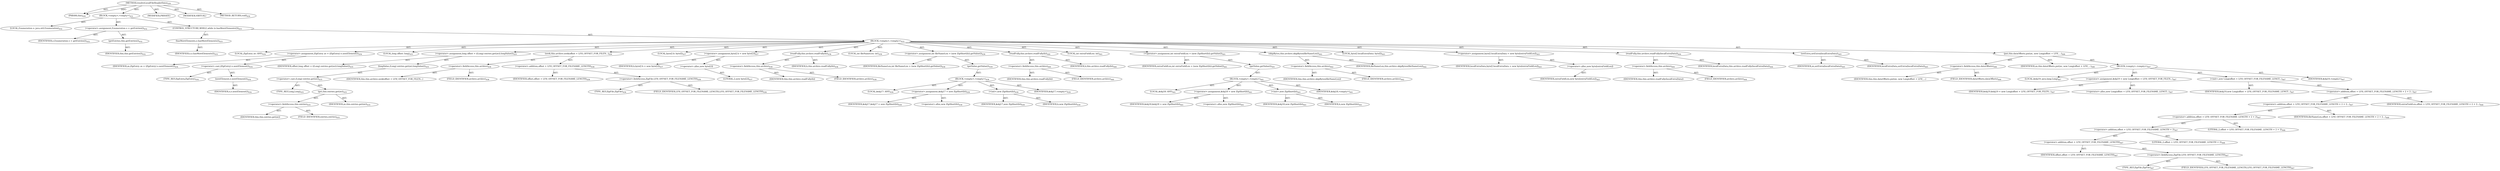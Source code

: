 digraph "resolveLocalFileHeaderData" {  
"111669149707" [label = <(METHOD,resolveLocalFileHeaderData)<SUB>430</SUB>> ]
"115964116993" [label = <(PARAM,this)<SUB>430</SUB>> ]
"25769803816" [label = <(BLOCK,&lt;empty&gt;,&lt;empty&gt;)<SUB>431</SUB>> ]
"94489280549" [label = <(LOCAL,Enumeration e: java.util.Enumeration)<SUB>432</SUB>> ]
"30064771320" [label = <(&lt;operator&gt;.assignment,Enumeration e = getEntries())<SUB>432</SUB>> ]
"68719476968" [label = <(IDENTIFIER,e,Enumeration e = getEntries())<SUB>432</SUB>> ]
"30064771321" [label = <(getEntries,this.getEntries())<SUB>432</SUB>> ]
"68719476740" [label = <(IDENTIFIER,this,this.getEntries())<SUB>432</SUB>> ]
"47244640266" [label = <(CONTROL_STRUCTURE,WHILE,while (e.hasMoreElements()))<SUB>433</SUB>> ]
"30064771322" [label = <(hasMoreElements,e.hasMoreElements())<SUB>433</SUB>> ]
"68719476969" [label = <(IDENTIFIER,e,e.hasMoreElements())<SUB>433</SUB>> ]
"25769803817" [label = <(BLOCK,&lt;empty&gt;,&lt;empty&gt;)<SUB>433</SUB>> ]
"94489280550" [label = <(LOCAL,ZipEntry ze: ANY)<SUB>434</SUB>> ]
"30064771323" [label = <(&lt;operator&gt;.assignment,ZipEntry ze = (ZipEntry) e.nextElement())<SUB>434</SUB>> ]
"68719476970" [label = <(IDENTIFIER,ze,ZipEntry ze = (ZipEntry) e.nextElement())<SUB>434</SUB>> ]
"30064771324" [label = <(&lt;operator&gt;.cast,(ZipEntry) e.nextElement())<SUB>434</SUB>> ]
"180388626437" [label = <(TYPE_REF,ZipEntry,ZipEntry)<SUB>434</SUB>> ]
"30064771325" [label = <(nextElement,e.nextElement())<SUB>434</SUB>> ]
"68719476971" [label = <(IDENTIFIER,e,e.nextElement())<SUB>434</SUB>> ]
"94489280551" [label = <(LOCAL,long offset: long)<SUB>435</SUB>> ]
"30064771326" [label = <(&lt;operator&gt;.assignment,long offset = ((Long) entries.get(ze)).longValue())<SUB>435</SUB>> ]
"68719476972" [label = <(IDENTIFIER,offset,long offset = ((Long) entries.get(ze)).longValue())<SUB>435</SUB>> ]
"30064771327" [label = <(longValue,(Long) entries.get(ze).longValue())<SUB>435</SUB>> ]
"30064771328" [label = <(&lt;operator&gt;.cast,(Long) entries.get(ze))<SUB>435</SUB>> ]
"180388626438" [label = <(TYPE_REF,Long,Long)<SUB>435</SUB>> ]
"30064771329" [label = <(get,this.entries.get(ze))<SUB>435</SUB>> ]
"30064771330" [label = <(&lt;operator&gt;.fieldAccess,this.entries)<SUB>435</SUB>> ]
"68719476973" [label = <(IDENTIFIER,this,this.entries.get(ze))> ]
"55834574888" [label = <(FIELD_IDENTIFIER,entries,entries)<SUB>435</SUB>> ]
"68719476974" [label = <(IDENTIFIER,ze,this.entries.get(ze))<SUB>435</SUB>> ]
"30064771331" [label = <(seek,this.archive.seek(offset + LFH_OFFSET_FOR_FILEN...)<SUB>436</SUB>> ]
"30064771332" [label = <(&lt;operator&gt;.fieldAccess,this.archive)<SUB>436</SUB>> ]
"68719476975" [label = <(IDENTIFIER,this,this.archive.seek(offset + LFH_OFFSET_FOR_FILEN...)> ]
"55834574889" [label = <(FIELD_IDENTIFIER,archive,archive)<SUB>436</SUB>> ]
"30064771333" [label = <(&lt;operator&gt;.addition,offset + LFH_OFFSET_FOR_FILENAME_LENGTH)<SUB>436</SUB>> ]
"68719476976" [label = <(IDENTIFIER,offset,offset + LFH_OFFSET_FOR_FILENAME_LENGTH)<SUB>436</SUB>> ]
"30064771334" [label = <(&lt;operator&gt;.fieldAccess,ZipFile.LFH_OFFSET_FOR_FILENAME_LENGTH)<SUB>436</SUB>> ]
"180388626439" [label = <(TYPE_REF,ZipFile,ZipFile)<SUB>436</SUB>> ]
"55834574890" [label = <(FIELD_IDENTIFIER,LFH_OFFSET_FOR_FILENAME_LENGTH,LFH_OFFSET_FOR_FILENAME_LENGTH)<SUB>436</SUB>> ]
"94489280552" [label = <(LOCAL,byte[] b: byte[])<SUB>437</SUB>> ]
"30064771335" [label = <(&lt;operator&gt;.assignment,byte[] b = new byte[2])<SUB>437</SUB>> ]
"68719476977" [label = <(IDENTIFIER,b,byte[] b = new byte[2])<SUB>437</SUB>> ]
"30064771336" [label = <(&lt;operator&gt;.alloc,new byte[2])> ]
"90194313250" [label = <(LITERAL,2,new byte[2])<SUB>437</SUB>> ]
"30064771337" [label = <(readFully,this.archive.readFully(b))<SUB>438</SUB>> ]
"30064771338" [label = <(&lt;operator&gt;.fieldAccess,this.archive)<SUB>438</SUB>> ]
"68719476978" [label = <(IDENTIFIER,this,this.archive.readFully(b))> ]
"55834574891" [label = <(FIELD_IDENTIFIER,archive,archive)<SUB>438</SUB>> ]
"68719476979" [label = <(IDENTIFIER,b,this.archive.readFully(b))<SUB>438</SUB>> ]
"94489280553" [label = <(LOCAL,int fileNameLen: int)<SUB>439</SUB>> ]
"30064771339" [label = <(&lt;operator&gt;.assignment,int fileNameLen = (new ZipShort(b)).getValue())<SUB>439</SUB>> ]
"68719476980" [label = <(IDENTIFIER,fileNameLen,int fileNameLen = (new ZipShort(b)).getValue())<SUB>439</SUB>> ]
"30064771340" [label = <(getValue,getValue())<SUB>439</SUB>> ]
"25769803818" [label = <(BLOCK,&lt;empty&gt;,&lt;empty&gt;)<SUB>439</SUB>> ]
"94489280554" [label = <(LOCAL,$obj17: ANY)<SUB>439</SUB>> ]
"30064771341" [label = <(&lt;operator&gt;.assignment,$obj17 = new ZipShort(b))<SUB>439</SUB>> ]
"68719476981" [label = <(IDENTIFIER,$obj17,$obj17 = new ZipShort(b))<SUB>439</SUB>> ]
"30064771342" [label = <(&lt;operator&gt;.alloc,new ZipShort(b))<SUB>439</SUB>> ]
"30064771343" [label = <(&lt;init&gt;,new ZipShort(b))<SUB>439</SUB>> ]
"68719476982" [label = <(IDENTIFIER,$obj17,new ZipShort(b))<SUB>439</SUB>> ]
"68719476983" [label = <(IDENTIFIER,b,new ZipShort(b))<SUB>439</SUB>> ]
"68719476984" [label = <(IDENTIFIER,$obj17,&lt;empty&gt;)<SUB>439</SUB>> ]
"30064771344" [label = <(readFully,this.archive.readFully(b))<SUB>440</SUB>> ]
"30064771345" [label = <(&lt;operator&gt;.fieldAccess,this.archive)<SUB>440</SUB>> ]
"68719476985" [label = <(IDENTIFIER,this,this.archive.readFully(b))> ]
"55834574892" [label = <(FIELD_IDENTIFIER,archive,archive)<SUB>440</SUB>> ]
"68719476986" [label = <(IDENTIFIER,b,this.archive.readFully(b))<SUB>440</SUB>> ]
"94489280555" [label = <(LOCAL,int extraFieldLen: int)<SUB>441</SUB>> ]
"30064771346" [label = <(&lt;operator&gt;.assignment,int extraFieldLen = (new ZipShort(b)).getValue())<SUB>441</SUB>> ]
"68719476987" [label = <(IDENTIFIER,extraFieldLen,int extraFieldLen = (new ZipShort(b)).getValue())<SUB>441</SUB>> ]
"30064771347" [label = <(getValue,getValue())<SUB>441</SUB>> ]
"25769803819" [label = <(BLOCK,&lt;empty&gt;,&lt;empty&gt;)<SUB>441</SUB>> ]
"94489280556" [label = <(LOCAL,$obj18: ANY)<SUB>441</SUB>> ]
"30064771348" [label = <(&lt;operator&gt;.assignment,$obj18 = new ZipShort(b))<SUB>441</SUB>> ]
"68719476988" [label = <(IDENTIFIER,$obj18,$obj18 = new ZipShort(b))<SUB>441</SUB>> ]
"30064771349" [label = <(&lt;operator&gt;.alloc,new ZipShort(b))<SUB>441</SUB>> ]
"30064771350" [label = <(&lt;init&gt;,new ZipShort(b))<SUB>441</SUB>> ]
"68719476989" [label = <(IDENTIFIER,$obj18,new ZipShort(b))<SUB>441</SUB>> ]
"68719476990" [label = <(IDENTIFIER,b,new ZipShort(b))<SUB>441</SUB>> ]
"68719476991" [label = <(IDENTIFIER,$obj18,&lt;empty&gt;)<SUB>441</SUB>> ]
"30064771351" [label = <(skipBytes,this.archive.skipBytes(fileNameLen))<SUB>442</SUB>> ]
"30064771352" [label = <(&lt;operator&gt;.fieldAccess,this.archive)<SUB>442</SUB>> ]
"68719476992" [label = <(IDENTIFIER,this,this.archive.skipBytes(fileNameLen))> ]
"55834574893" [label = <(FIELD_IDENTIFIER,archive,archive)<SUB>442</SUB>> ]
"68719476993" [label = <(IDENTIFIER,fileNameLen,this.archive.skipBytes(fileNameLen))<SUB>442</SUB>> ]
"94489280557" [label = <(LOCAL,byte[] localExtraData: byte[])<SUB>443</SUB>> ]
"30064771353" [label = <(&lt;operator&gt;.assignment,byte[] localExtraData = new byte[extraFieldLen])<SUB>443</SUB>> ]
"68719476994" [label = <(IDENTIFIER,localExtraData,byte[] localExtraData = new byte[extraFieldLen])<SUB>443</SUB>> ]
"30064771354" [label = <(&lt;operator&gt;.alloc,new byte[extraFieldLen])> ]
"68719476995" [label = <(IDENTIFIER,extraFieldLen,new byte[extraFieldLen])<SUB>443</SUB>> ]
"30064771355" [label = <(readFully,this.archive.readFully(localExtraData))<SUB>444</SUB>> ]
"30064771356" [label = <(&lt;operator&gt;.fieldAccess,this.archive)<SUB>444</SUB>> ]
"68719476996" [label = <(IDENTIFIER,this,this.archive.readFully(localExtraData))> ]
"55834574894" [label = <(FIELD_IDENTIFIER,archive,archive)<SUB>444</SUB>> ]
"68719476997" [label = <(IDENTIFIER,localExtraData,this.archive.readFully(localExtraData))<SUB>444</SUB>> ]
"30064771357" [label = <(setExtra,setExtra(localExtraData))<SUB>445</SUB>> ]
"68719476998" [label = <(IDENTIFIER,ze,setExtra(localExtraData))<SUB>445</SUB>> ]
"68719476999" [label = <(IDENTIFIER,localExtraData,setExtra(localExtraData))<SUB>445</SUB>> ]
"30064771358" [label = <(put,this.dataOffsets.put(ze, new Long(offset + LFH_...)<SUB>446</SUB>> ]
"30064771359" [label = <(&lt;operator&gt;.fieldAccess,this.dataOffsets)<SUB>446</SUB>> ]
"68719477000" [label = <(IDENTIFIER,this,this.dataOffsets.put(ze, new Long(offset + LFH_...)> ]
"55834574895" [label = <(FIELD_IDENTIFIER,dataOffsets,dataOffsets)<SUB>446</SUB>> ]
"68719477001" [label = <(IDENTIFIER,ze,this.dataOffsets.put(ze, new Long(offset + LFH_...)<SUB>446</SUB>> ]
"25769803820" [label = <(BLOCK,&lt;empty&gt;,&lt;empty&gt;)<SUB>447</SUB>> ]
"94489280558" [label = <(LOCAL,$obj19: java.lang.Long)<SUB>447</SUB>> ]
"30064771360" [label = <(&lt;operator&gt;.assignment,$obj19 = new Long(offset + LFH_OFFSET_FOR_FILEN...)<SUB>447</SUB>> ]
"68719477002" [label = <(IDENTIFIER,$obj19,$obj19 = new Long(offset + LFH_OFFSET_FOR_FILEN...)<SUB>447</SUB>> ]
"30064771361" [label = <(&lt;operator&gt;.alloc,new Long(offset + LFH_OFFSET_FOR_FILENAME_LENGT...)<SUB>447</SUB>> ]
"30064771362" [label = <(&lt;init&gt;,new Long(offset + LFH_OFFSET_FOR_FILENAME_LENGT...)<SUB>447</SUB>> ]
"68719477003" [label = <(IDENTIFIER,$obj19,new Long(offset + LFH_OFFSET_FOR_FILENAME_LENGT...)<SUB>447</SUB>> ]
"30064771363" [label = <(&lt;operator&gt;.addition,offset + LFH_OFFSET_FOR_FILENAME_LENGTH + 2 + 2...)<SUB>447</SUB>> ]
"30064771364" [label = <(&lt;operator&gt;.addition,offset + LFH_OFFSET_FOR_FILENAME_LENGTH + 2 + 2...)<SUB>447</SUB>> ]
"30064771365" [label = <(&lt;operator&gt;.addition,offset + LFH_OFFSET_FOR_FILENAME_LENGTH + 2 + 2)<SUB>447</SUB>> ]
"30064771366" [label = <(&lt;operator&gt;.addition,offset + LFH_OFFSET_FOR_FILENAME_LENGTH + 2)<SUB>447</SUB>> ]
"30064771367" [label = <(&lt;operator&gt;.addition,offset + LFH_OFFSET_FOR_FILENAME_LENGTH)<SUB>447</SUB>> ]
"68719477004" [label = <(IDENTIFIER,offset,offset + LFH_OFFSET_FOR_FILENAME_LENGTH)<SUB>447</SUB>> ]
"30064771368" [label = <(&lt;operator&gt;.fieldAccess,ZipFile.LFH_OFFSET_FOR_FILENAME_LENGTH)<SUB>447</SUB>> ]
"180388626440" [label = <(TYPE_REF,ZipFile,ZipFile)<SUB>447</SUB>> ]
"55834574896" [label = <(FIELD_IDENTIFIER,LFH_OFFSET_FOR_FILENAME_LENGTH,LFH_OFFSET_FOR_FILENAME_LENGTH)<SUB>447</SUB>> ]
"90194313251" [label = <(LITERAL,2,offset + LFH_OFFSET_FOR_FILENAME_LENGTH + 2)<SUB>448</SUB>> ]
"90194313252" [label = <(LITERAL,2,offset + LFH_OFFSET_FOR_FILENAME_LENGTH + 2 + 2)<SUB>448</SUB>> ]
"68719477005" [label = <(IDENTIFIER,fileNameLen,offset + LFH_OFFSET_FOR_FILENAME_LENGTH + 2 + 2...)<SUB>448</SUB>> ]
"68719477006" [label = <(IDENTIFIER,extraFieldLen,offset + LFH_OFFSET_FOR_FILENAME_LENGTH + 2 + 2...)<SUB>448</SUB>> ]
"68719477007" [label = <(IDENTIFIER,$obj19,&lt;empty&gt;)<SUB>447</SUB>> ]
"133143986211" [label = <(MODIFIER,PRIVATE)> ]
"133143986212" [label = <(MODIFIER,VIRTUAL)> ]
"128849018891" [label = <(METHOD_RETURN,void)<SUB>430</SUB>> ]
  "111669149707" -> "115964116993"  [ label = "AST: "] 
  "111669149707" -> "25769803816"  [ label = "AST: "] 
  "111669149707" -> "133143986211"  [ label = "AST: "] 
  "111669149707" -> "133143986212"  [ label = "AST: "] 
  "111669149707" -> "128849018891"  [ label = "AST: "] 
  "25769803816" -> "94489280549"  [ label = "AST: "] 
  "25769803816" -> "30064771320"  [ label = "AST: "] 
  "25769803816" -> "47244640266"  [ label = "AST: "] 
  "30064771320" -> "68719476968"  [ label = "AST: "] 
  "30064771320" -> "30064771321"  [ label = "AST: "] 
  "30064771321" -> "68719476740"  [ label = "AST: "] 
  "47244640266" -> "30064771322"  [ label = "AST: "] 
  "47244640266" -> "25769803817"  [ label = "AST: "] 
  "30064771322" -> "68719476969"  [ label = "AST: "] 
  "25769803817" -> "94489280550"  [ label = "AST: "] 
  "25769803817" -> "30064771323"  [ label = "AST: "] 
  "25769803817" -> "94489280551"  [ label = "AST: "] 
  "25769803817" -> "30064771326"  [ label = "AST: "] 
  "25769803817" -> "30064771331"  [ label = "AST: "] 
  "25769803817" -> "94489280552"  [ label = "AST: "] 
  "25769803817" -> "30064771335"  [ label = "AST: "] 
  "25769803817" -> "30064771337"  [ label = "AST: "] 
  "25769803817" -> "94489280553"  [ label = "AST: "] 
  "25769803817" -> "30064771339"  [ label = "AST: "] 
  "25769803817" -> "30064771344"  [ label = "AST: "] 
  "25769803817" -> "94489280555"  [ label = "AST: "] 
  "25769803817" -> "30064771346"  [ label = "AST: "] 
  "25769803817" -> "30064771351"  [ label = "AST: "] 
  "25769803817" -> "94489280557"  [ label = "AST: "] 
  "25769803817" -> "30064771353"  [ label = "AST: "] 
  "25769803817" -> "30064771355"  [ label = "AST: "] 
  "25769803817" -> "30064771357"  [ label = "AST: "] 
  "25769803817" -> "30064771358"  [ label = "AST: "] 
  "30064771323" -> "68719476970"  [ label = "AST: "] 
  "30064771323" -> "30064771324"  [ label = "AST: "] 
  "30064771324" -> "180388626437"  [ label = "AST: "] 
  "30064771324" -> "30064771325"  [ label = "AST: "] 
  "30064771325" -> "68719476971"  [ label = "AST: "] 
  "30064771326" -> "68719476972"  [ label = "AST: "] 
  "30064771326" -> "30064771327"  [ label = "AST: "] 
  "30064771327" -> "30064771328"  [ label = "AST: "] 
  "30064771328" -> "180388626438"  [ label = "AST: "] 
  "30064771328" -> "30064771329"  [ label = "AST: "] 
  "30064771329" -> "30064771330"  [ label = "AST: "] 
  "30064771329" -> "68719476974"  [ label = "AST: "] 
  "30064771330" -> "68719476973"  [ label = "AST: "] 
  "30064771330" -> "55834574888"  [ label = "AST: "] 
  "30064771331" -> "30064771332"  [ label = "AST: "] 
  "30064771331" -> "30064771333"  [ label = "AST: "] 
  "30064771332" -> "68719476975"  [ label = "AST: "] 
  "30064771332" -> "55834574889"  [ label = "AST: "] 
  "30064771333" -> "68719476976"  [ label = "AST: "] 
  "30064771333" -> "30064771334"  [ label = "AST: "] 
  "30064771334" -> "180388626439"  [ label = "AST: "] 
  "30064771334" -> "55834574890"  [ label = "AST: "] 
  "30064771335" -> "68719476977"  [ label = "AST: "] 
  "30064771335" -> "30064771336"  [ label = "AST: "] 
  "30064771336" -> "90194313250"  [ label = "AST: "] 
  "30064771337" -> "30064771338"  [ label = "AST: "] 
  "30064771337" -> "68719476979"  [ label = "AST: "] 
  "30064771338" -> "68719476978"  [ label = "AST: "] 
  "30064771338" -> "55834574891"  [ label = "AST: "] 
  "30064771339" -> "68719476980"  [ label = "AST: "] 
  "30064771339" -> "30064771340"  [ label = "AST: "] 
  "30064771340" -> "25769803818"  [ label = "AST: "] 
  "25769803818" -> "94489280554"  [ label = "AST: "] 
  "25769803818" -> "30064771341"  [ label = "AST: "] 
  "25769803818" -> "30064771343"  [ label = "AST: "] 
  "25769803818" -> "68719476984"  [ label = "AST: "] 
  "30064771341" -> "68719476981"  [ label = "AST: "] 
  "30064771341" -> "30064771342"  [ label = "AST: "] 
  "30064771343" -> "68719476982"  [ label = "AST: "] 
  "30064771343" -> "68719476983"  [ label = "AST: "] 
  "30064771344" -> "30064771345"  [ label = "AST: "] 
  "30064771344" -> "68719476986"  [ label = "AST: "] 
  "30064771345" -> "68719476985"  [ label = "AST: "] 
  "30064771345" -> "55834574892"  [ label = "AST: "] 
  "30064771346" -> "68719476987"  [ label = "AST: "] 
  "30064771346" -> "30064771347"  [ label = "AST: "] 
  "30064771347" -> "25769803819"  [ label = "AST: "] 
  "25769803819" -> "94489280556"  [ label = "AST: "] 
  "25769803819" -> "30064771348"  [ label = "AST: "] 
  "25769803819" -> "30064771350"  [ label = "AST: "] 
  "25769803819" -> "68719476991"  [ label = "AST: "] 
  "30064771348" -> "68719476988"  [ label = "AST: "] 
  "30064771348" -> "30064771349"  [ label = "AST: "] 
  "30064771350" -> "68719476989"  [ label = "AST: "] 
  "30064771350" -> "68719476990"  [ label = "AST: "] 
  "30064771351" -> "30064771352"  [ label = "AST: "] 
  "30064771351" -> "68719476993"  [ label = "AST: "] 
  "30064771352" -> "68719476992"  [ label = "AST: "] 
  "30064771352" -> "55834574893"  [ label = "AST: "] 
  "30064771353" -> "68719476994"  [ label = "AST: "] 
  "30064771353" -> "30064771354"  [ label = "AST: "] 
  "30064771354" -> "68719476995"  [ label = "AST: "] 
  "30064771355" -> "30064771356"  [ label = "AST: "] 
  "30064771355" -> "68719476997"  [ label = "AST: "] 
  "30064771356" -> "68719476996"  [ label = "AST: "] 
  "30064771356" -> "55834574894"  [ label = "AST: "] 
  "30064771357" -> "68719476998"  [ label = "AST: "] 
  "30064771357" -> "68719476999"  [ label = "AST: "] 
  "30064771358" -> "30064771359"  [ label = "AST: "] 
  "30064771358" -> "68719477001"  [ label = "AST: "] 
  "30064771358" -> "25769803820"  [ label = "AST: "] 
  "30064771359" -> "68719477000"  [ label = "AST: "] 
  "30064771359" -> "55834574895"  [ label = "AST: "] 
  "25769803820" -> "94489280558"  [ label = "AST: "] 
  "25769803820" -> "30064771360"  [ label = "AST: "] 
  "25769803820" -> "30064771362"  [ label = "AST: "] 
  "25769803820" -> "68719477007"  [ label = "AST: "] 
  "30064771360" -> "68719477002"  [ label = "AST: "] 
  "30064771360" -> "30064771361"  [ label = "AST: "] 
  "30064771362" -> "68719477003"  [ label = "AST: "] 
  "30064771362" -> "30064771363"  [ label = "AST: "] 
  "30064771363" -> "30064771364"  [ label = "AST: "] 
  "30064771363" -> "68719477006"  [ label = "AST: "] 
  "30064771364" -> "30064771365"  [ label = "AST: "] 
  "30064771364" -> "68719477005"  [ label = "AST: "] 
  "30064771365" -> "30064771366"  [ label = "AST: "] 
  "30064771365" -> "90194313252"  [ label = "AST: "] 
  "30064771366" -> "30064771367"  [ label = "AST: "] 
  "30064771366" -> "90194313251"  [ label = "AST: "] 
  "30064771367" -> "68719477004"  [ label = "AST: "] 
  "30064771367" -> "30064771368"  [ label = "AST: "] 
  "30064771368" -> "180388626440"  [ label = "AST: "] 
  "30064771368" -> "55834574896"  [ label = "AST: "] 
  "111669149707" -> "115964116993"  [ label = "DDG: "] 
}
